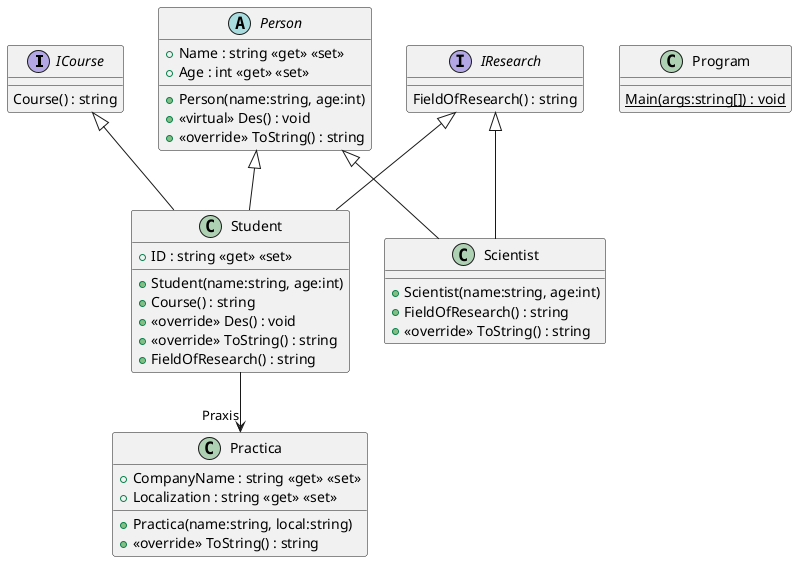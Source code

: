 @startuml
interface ICourse {
    Course() : string
}
interface IResearch {
    FieldOfResearch() : string
}
abstract class Person {
    + Name : string <<get>> <<set>>
    + Age : int <<get>> <<set>>
    + Person(name:string, age:int)
    + <<virtual>> Des() : void
    + <<override>> ToString() : string
}
class Practica {
    + CompanyName : string <<get>> <<set>>
    + Localization : string <<get>> <<set>>
    + Practica(name:string, local:string)
    + <<override>> ToString() : string
}
class Student {
    + ID : string <<get>> <<set>>
    + Student(name:string, age:int)
    + Course() : string
    + <<override>> Des() : void
    + <<override>> ToString() : string
    + FieldOfResearch() : string
}
class Scientist {
    + Scientist(name:string, age:int)
    + FieldOfResearch() : string
    + <<override>> ToString() : string
}
class Program {
    {static} Main(args:string[]) : void
}
Person <|-- Student
ICourse <|-- Student
IResearch <|-- Student
Student --> "Praxis" Practica
Person <|-- Scientist
IResearch <|-- Scientist
@enduml

